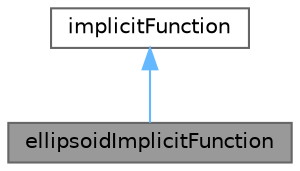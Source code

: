 digraph "ellipsoidImplicitFunction"
{
 // LATEX_PDF_SIZE
  bgcolor="transparent";
  edge [fontname=Helvetica,fontsize=10,labelfontname=Helvetica,labelfontsize=10];
  node [fontname=Helvetica,fontsize=10,shape=box,height=0.2,width=0.4];
  Node1 [id="Node000001",label="ellipsoidImplicitFunction",height=0.2,width=0.4,color="gray40", fillcolor="grey60", style="filled", fontcolor="black",tooltip="creates an ellipsoidImplicitFunction"];
  Node2 -> Node1 [id="edge1_Node000001_Node000002",dir="back",color="steelblue1",style="solid",tooltip=" "];
  Node2 [id="Node000002",label="implicitFunction",height=0.2,width=0.4,color="gray40", fillcolor="white", style="filled",URL="$classFoam_1_1implicitFunction.html",tooltip="Base class for implicit functions."];
}
